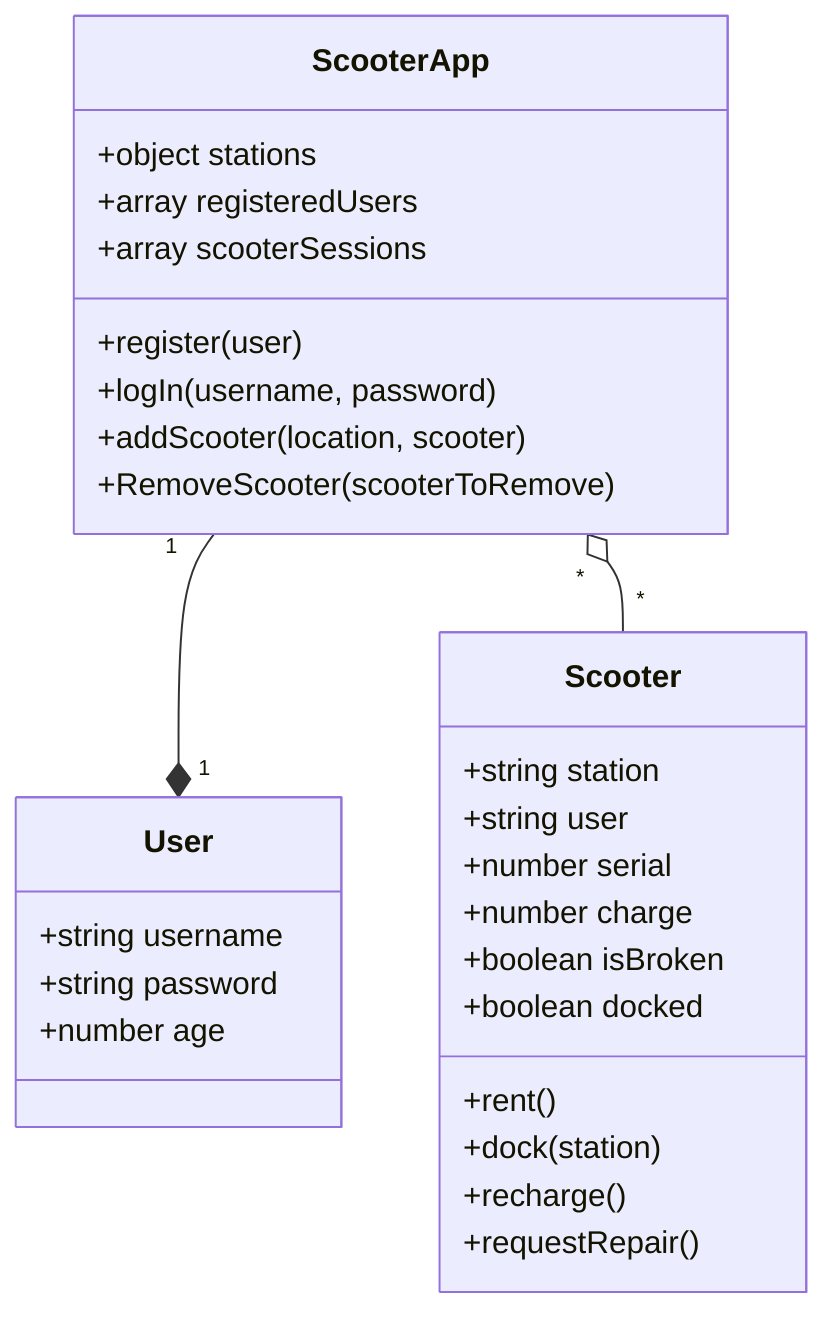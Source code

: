 classDiagram
    ScooterApp "1" --* "1" User
    ScooterApp "*" o-- "*" Scooter

    class Scooter {
        +string station
        +string user
        +number serial
        +number charge
        +boolean isBroken
        +boolean docked
        +rent()
        +dock(station)
        +recharge()
        +requestRepair()
    }

    class User {
        +string username
        +string password
        +number age
    }

    class ScooterApp {
        +object stations
        +array registeredUsers
        +array scooterSessions
        +register(user)
        +logIn(username, password)
        +addScooter(location, scooter)
        +RemoveScooter(scooterToRemove)
    }